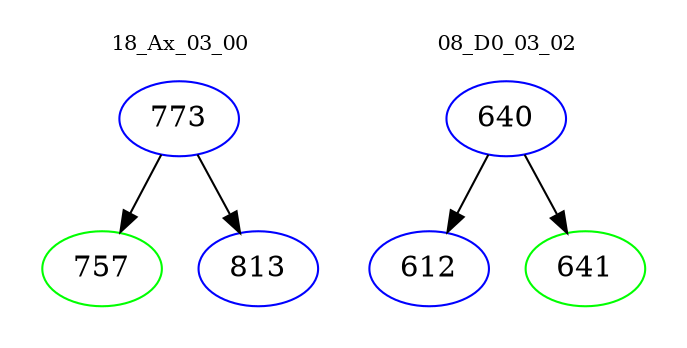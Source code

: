 digraph{
subgraph cluster_0 {
color = white
label = "18_Ax_03_00";
fontsize=10;
T0_773 [label="773", color="blue"]
T0_773 -> T0_757 [color="black"]
T0_757 [label="757", color="green"]
T0_773 -> T0_813 [color="black"]
T0_813 [label="813", color="blue"]
}
subgraph cluster_1 {
color = white
label = "08_D0_03_02";
fontsize=10;
T1_640 [label="640", color="blue"]
T1_640 -> T1_612 [color="black"]
T1_612 [label="612", color="blue"]
T1_640 -> T1_641 [color="black"]
T1_641 [label="641", color="green"]
}
}
